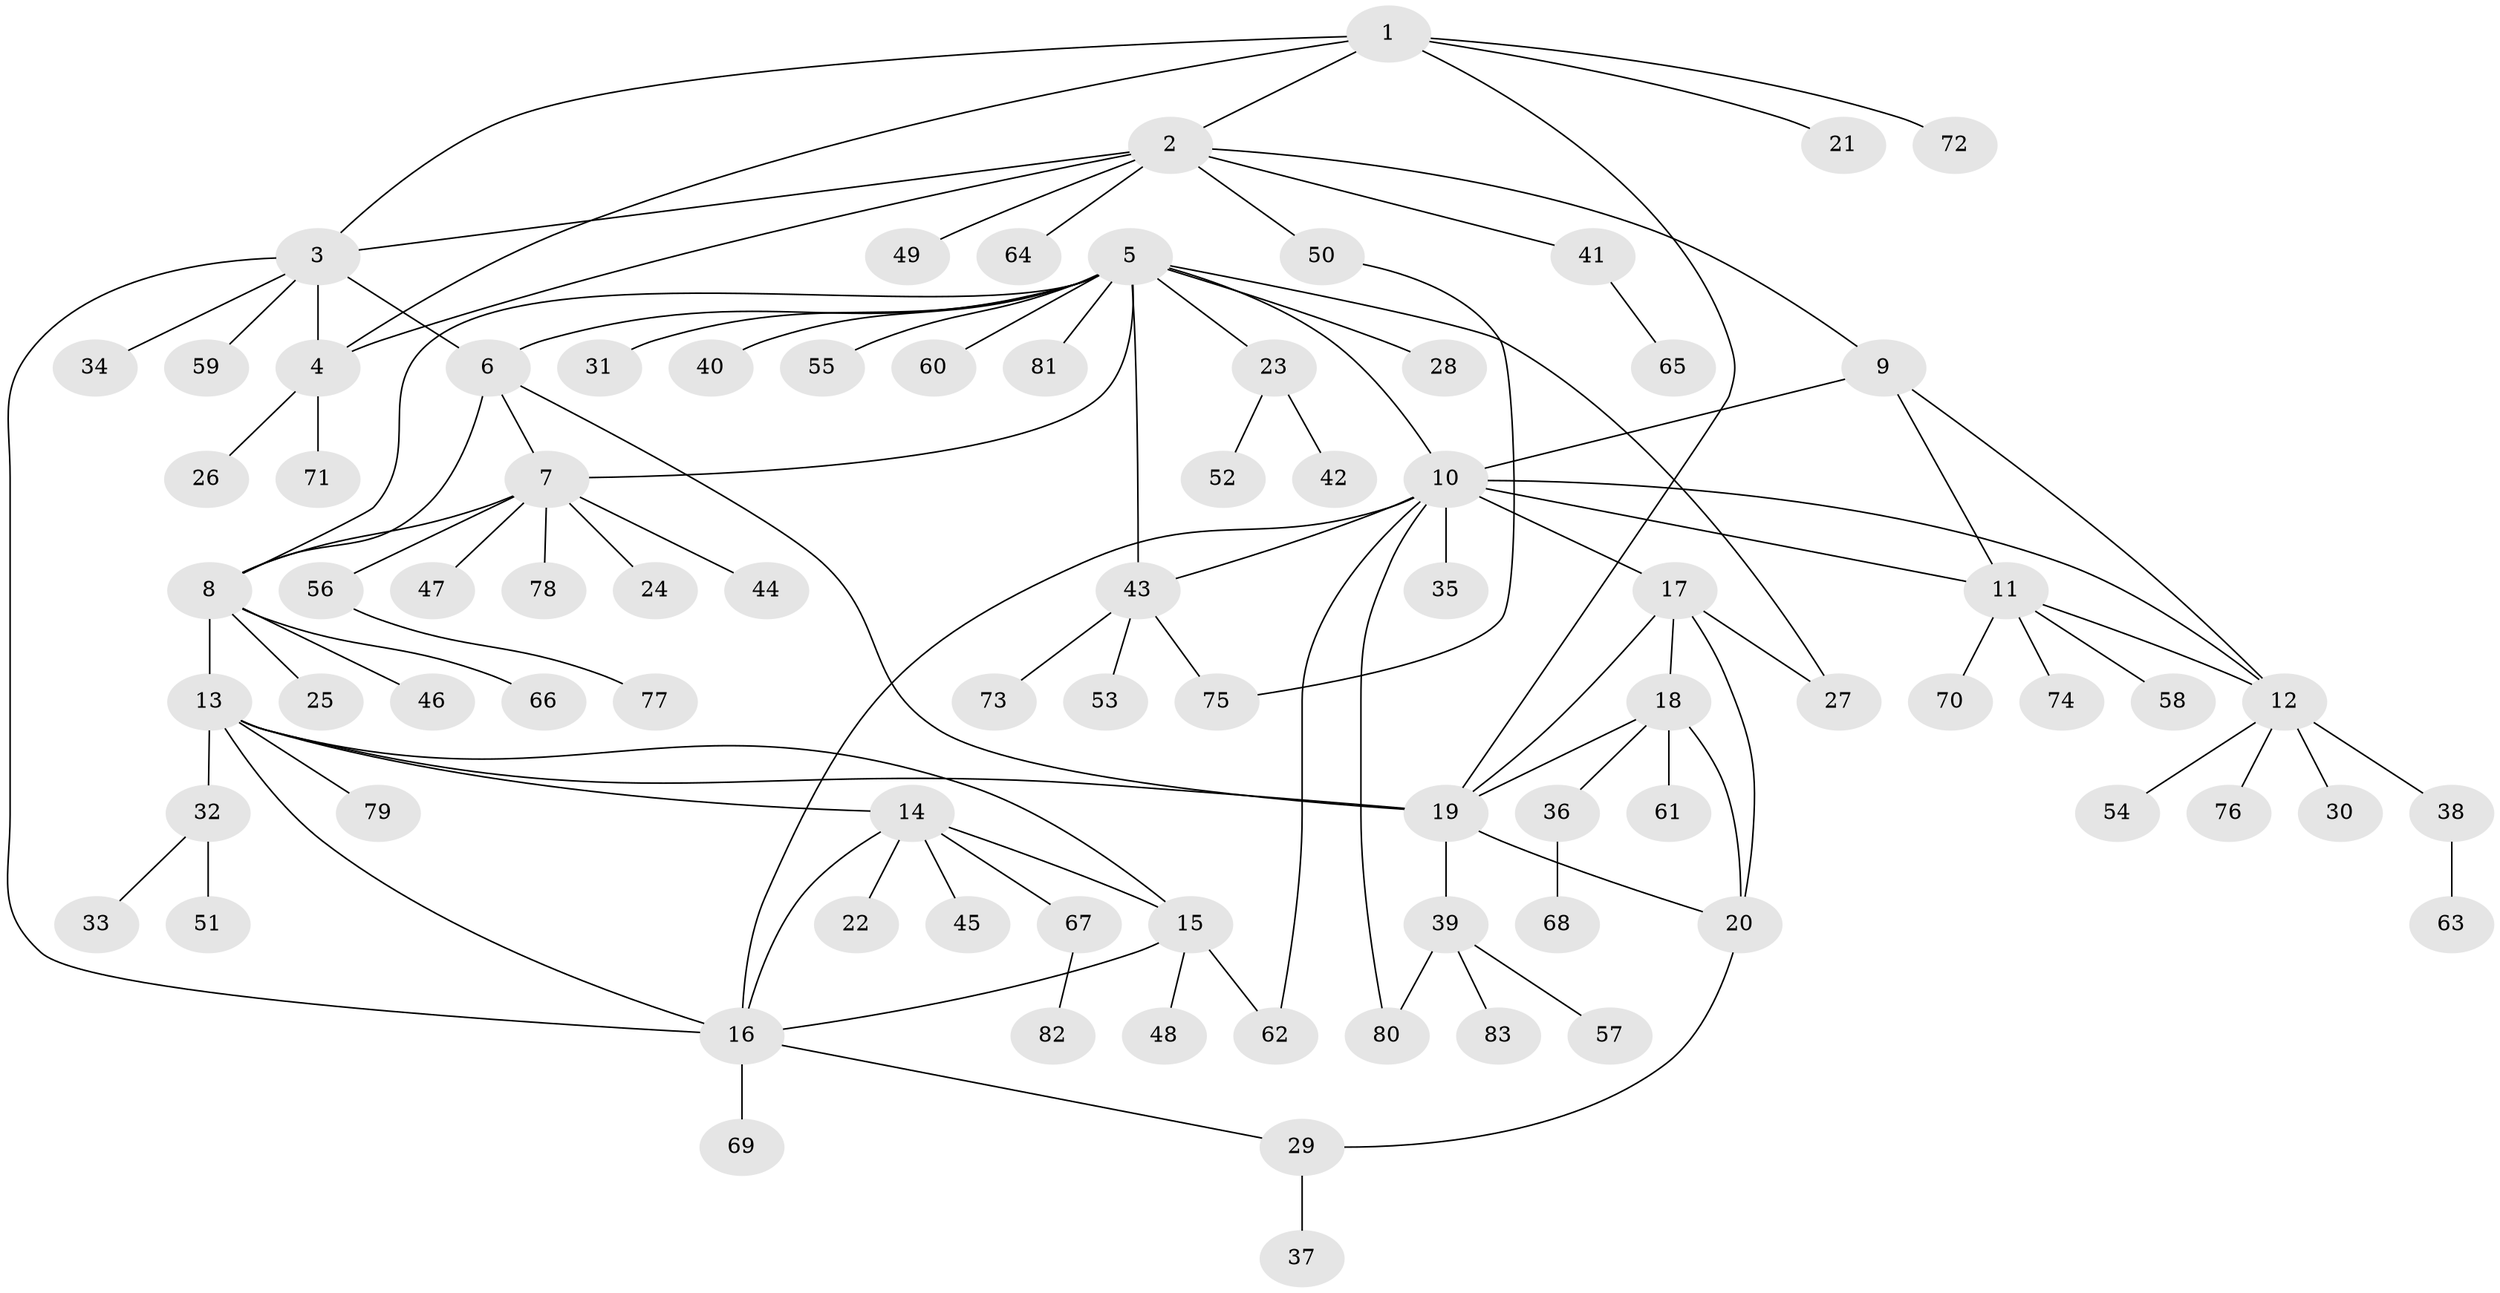 // coarse degree distribution, {5: 0.047619047619047616, 9: 0.047619047619047616, 6: 0.047619047619047616, 4: 0.031746031746031744, 15: 0.015873015873015872, 10: 0.015873015873015872, 7: 0.015873015873015872, 11: 0.015873015873015872, 1: 0.6349206349206349, 2: 0.1111111111111111, 3: 0.015873015873015872}
// Generated by graph-tools (version 1.1) at 2025/24/03/03/25 07:24:11]
// undirected, 83 vertices, 109 edges
graph export_dot {
graph [start="1"]
  node [color=gray90,style=filled];
  1;
  2;
  3;
  4;
  5;
  6;
  7;
  8;
  9;
  10;
  11;
  12;
  13;
  14;
  15;
  16;
  17;
  18;
  19;
  20;
  21;
  22;
  23;
  24;
  25;
  26;
  27;
  28;
  29;
  30;
  31;
  32;
  33;
  34;
  35;
  36;
  37;
  38;
  39;
  40;
  41;
  42;
  43;
  44;
  45;
  46;
  47;
  48;
  49;
  50;
  51;
  52;
  53;
  54;
  55;
  56;
  57;
  58;
  59;
  60;
  61;
  62;
  63;
  64;
  65;
  66;
  67;
  68;
  69;
  70;
  71;
  72;
  73;
  74;
  75;
  76;
  77;
  78;
  79;
  80;
  81;
  82;
  83;
  1 -- 2;
  1 -- 3;
  1 -- 4;
  1 -- 19;
  1 -- 21;
  1 -- 72;
  2 -- 3;
  2 -- 4;
  2 -- 9;
  2 -- 41;
  2 -- 49;
  2 -- 50;
  2 -- 64;
  3 -- 4;
  3 -- 6;
  3 -- 16;
  3 -- 34;
  3 -- 59;
  4 -- 26;
  4 -- 71;
  5 -- 6;
  5 -- 7;
  5 -- 8;
  5 -- 10;
  5 -- 23;
  5 -- 27;
  5 -- 28;
  5 -- 31;
  5 -- 40;
  5 -- 43;
  5 -- 55;
  5 -- 60;
  5 -- 81;
  6 -- 7;
  6 -- 8;
  6 -- 19;
  7 -- 8;
  7 -- 24;
  7 -- 44;
  7 -- 47;
  7 -- 56;
  7 -- 78;
  8 -- 13;
  8 -- 25;
  8 -- 46;
  8 -- 66;
  9 -- 10;
  9 -- 11;
  9 -- 12;
  10 -- 11;
  10 -- 12;
  10 -- 16;
  10 -- 17;
  10 -- 35;
  10 -- 43;
  10 -- 62;
  10 -- 80;
  11 -- 12;
  11 -- 58;
  11 -- 70;
  11 -- 74;
  12 -- 30;
  12 -- 38;
  12 -- 54;
  12 -- 76;
  13 -- 14;
  13 -- 15;
  13 -- 16;
  13 -- 19;
  13 -- 32;
  13 -- 79;
  14 -- 15;
  14 -- 16;
  14 -- 22;
  14 -- 45;
  14 -- 67;
  15 -- 16;
  15 -- 48;
  15 -- 62;
  16 -- 29;
  16 -- 69;
  17 -- 18;
  17 -- 19;
  17 -- 20;
  17 -- 27;
  18 -- 19;
  18 -- 20;
  18 -- 36;
  18 -- 61;
  19 -- 20;
  19 -- 39;
  20 -- 29;
  23 -- 42;
  23 -- 52;
  29 -- 37;
  32 -- 33;
  32 -- 51;
  36 -- 68;
  38 -- 63;
  39 -- 57;
  39 -- 80;
  39 -- 83;
  41 -- 65;
  43 -- 53;
  43 -- 73;
  43 -- 75;
  50 -- 75;
  56 -- 77;
  67 -- 82;
}
